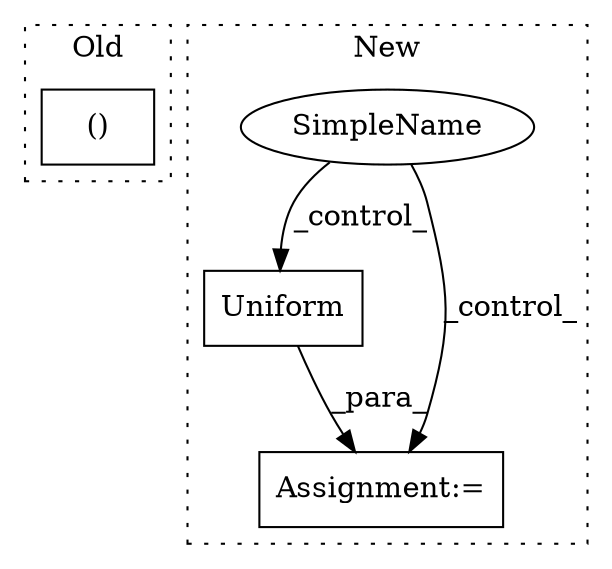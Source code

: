 digraph G {
subgraph cluster0 {
1 [label="()" a="106" s="36536" l="22" shape="box"];
label = "Old";
style="dotted";
}
subgraph cluster1 {
2 [label="Uniform" a="32" s="31833,31854" l="8,1" shape="box"];
3 [label="SimpleName" a="42" s="" l="" shape="ellipse"];
4 [label="Assignment:=" a="7" s="31832" l="1" shape="box"];
label = "New";
style="dotted";
}
2 -> 4 [label="_para_"];
3 -> 2 [label="_control_"];
3 -> 4 [label="_control_"];
}